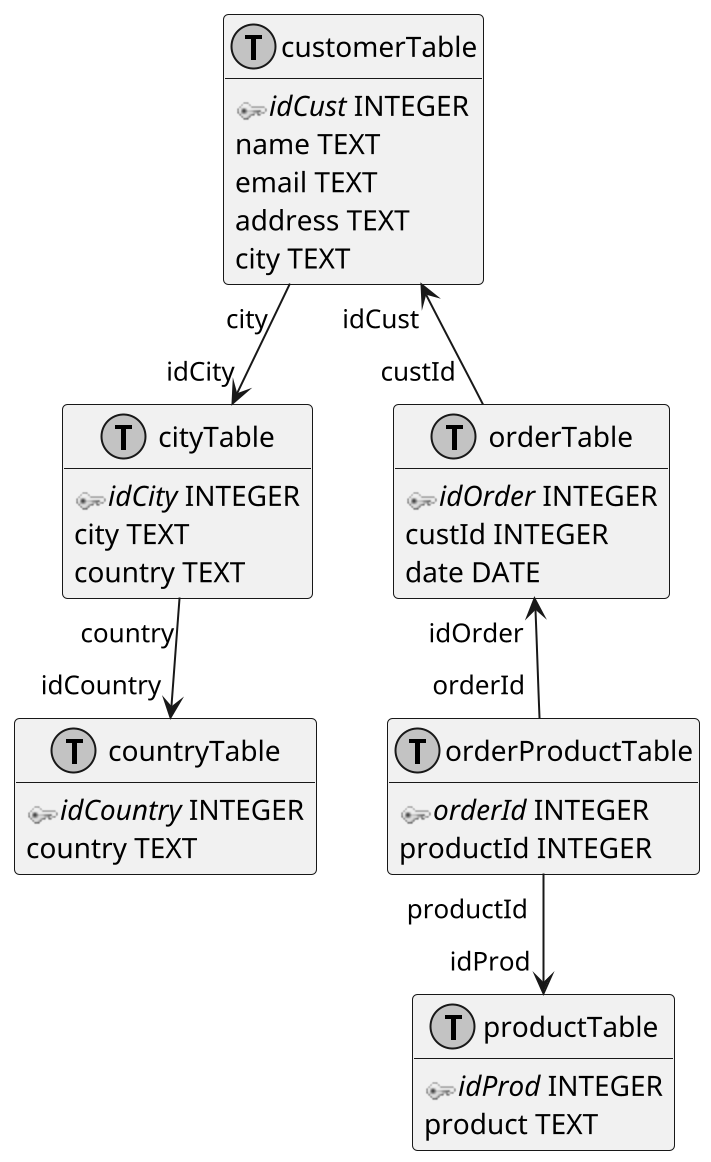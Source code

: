 @startuml

skinparam monochrome true
scale 2

!define table(x) class x << (T,#FFAAAA) >>
!define primary_key(x) <$primary><i>x</i>
hide methods
hide stereotypes
sprite $primary [17x12/16z] bOqv3e1030CJRzPn9Fx_NWY7n4eqJ3TJs6OVa5pTpD-5tl3YyFHG-4DsqAOnWgawWp0r0KGagDuGMYMJxbMrBxzLPJ_O0G00

table(customerTable) {
    primary_key(idCust) INTEGER
    name TEXT
    email TEXT
    address TEXT
    city TEXT
}

table(cityTable) {
    primary_key(idCity) INTEGER
    city TEXT
    country TEXT
}

table(countryTable) {
    primary_key(idCountry) INTEGER
    country TEXT
}

table(orderTable) {
    primary_key(idOrder) INTEGER
    custId INTEGER
    date DATE
}

table(orderProductTable) {
    primary_key(orderId) INTEGER
    productId INTEGER
}

table(productTable) {
    primary_key(idProd) INTEGER
    product TEXT
}

customerTable "city  " --> "idCity" cityTable
cityTable "country" --> "idCountry" countryTable

customerTable "idCust " <-- "custId  " orderTable
orderTable "idOrder " <-- "orderId " orderProductTable
orderProductTable "productId " --> "idProd " productTable

@enduml
